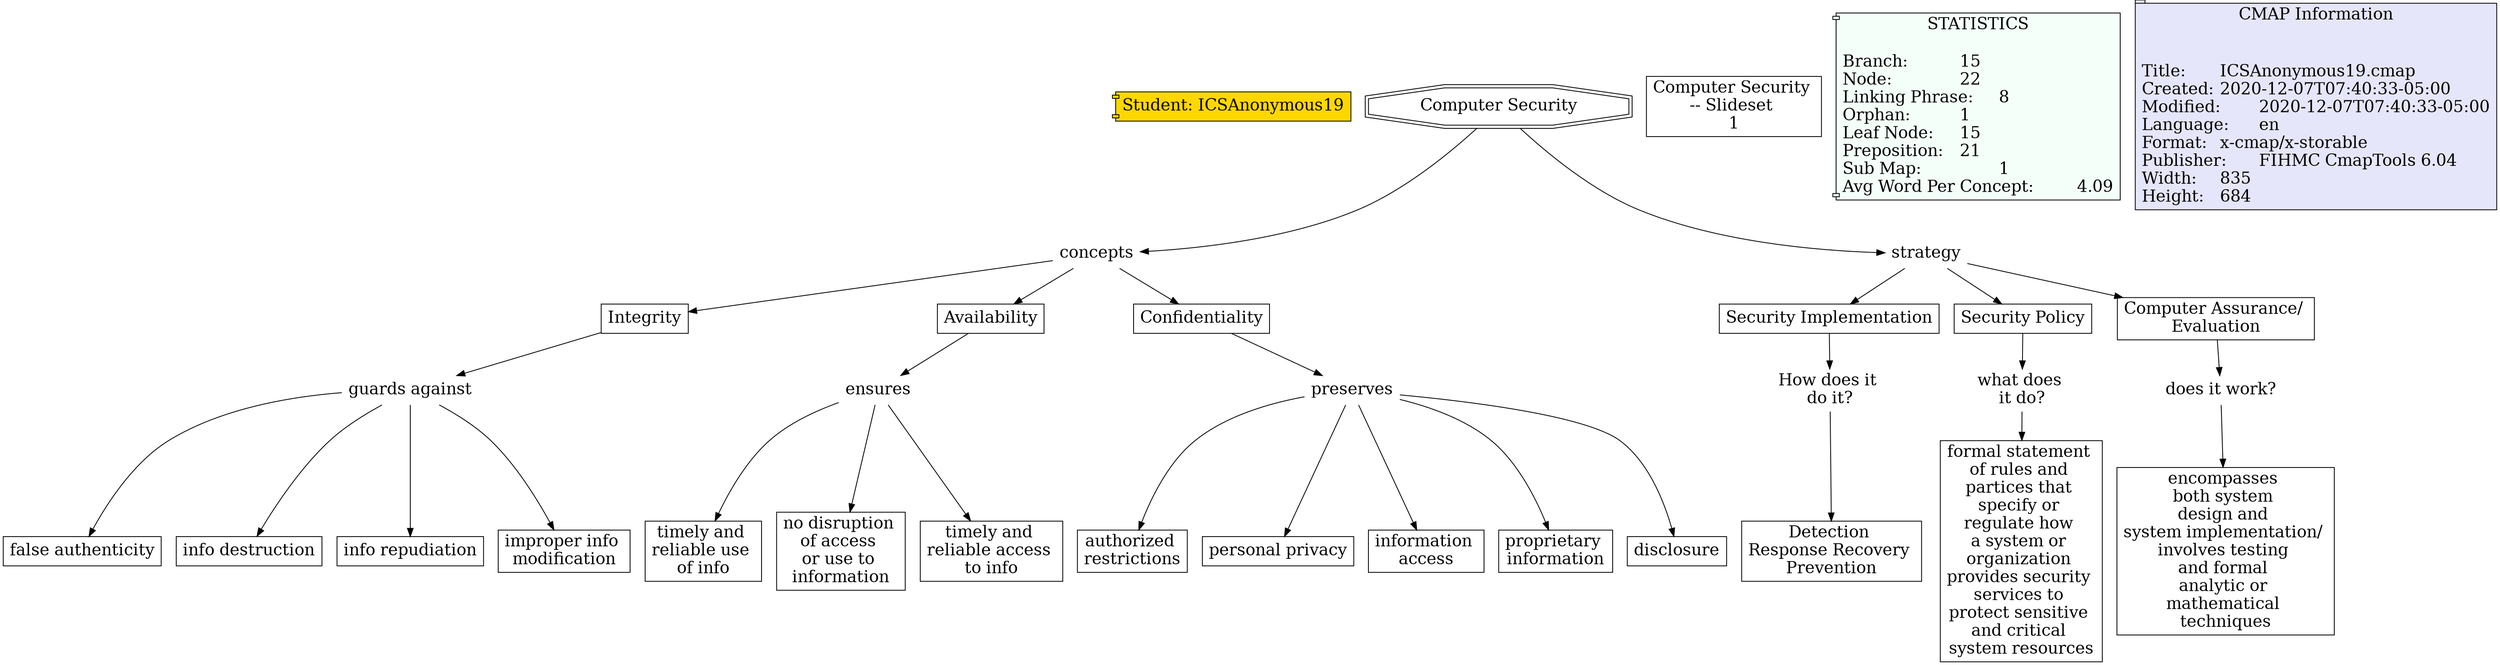// The Round Table
digraph {
	Student [label="Student: ICSAnonymous19" fillcolor=gold fontsize=20 shape=component style=filled]
	"1RQ0J88B6-1V8G0JR-VV" [label=concepts fontsize=20 shape=none]
	"1RQ0J82PG-1W7J9WQ-T5" [label=Integrity fillcolor=white fontsize=20 shape=rect style=filled]
	"1RQ0J88B6-1V8G0JR-VV" -> "1RQ0J82PG-1W7J9WQ-T5" [constraint=true]
	"1RQ0JX4RN-1THLDZ8-2MK" [label=ensures fontsize=20 shape=none]
	"1RQ0K6R8B-1MPP9TZ-3BN" [label="timely and 
reliable use 
of info" fillcolor=white fontsize=20 shape=rect style=filled]
	"1RQ0JX4RN-1THLDZ8-2MK" -> "1RQ0K6R8B-1MPP9TZ-3BN" [constraint=true]
	"1RQ0JX4RN-1THLDZ8-2MK" [label=ensures fontsize=20 shape=none]
	"1RQ0K78FR-2687C3N-3D5" [label="no disruption 
of access 
or use to 
information" fillcolor=white fontsize=20 shape=rect style=filled]
	"1RQ0JX4RN-1THLDZ8-2MK" -> "1RQ0K78FR-2687C3N-3D5" [constraint=true]
	"1RQ0JWBX1-TV3R0P-2JZ" [label=preserves fontsize=20 shape=none]
	"1RQ0JWBX1-10SZFXS-2JW" [label="authorized 
restrictions" fillcolor=white fontsize=20 shape=rect style=filled]
	"1RQ0JWBX1-TV3R0P-2JZ" -> "1RQ0JWBX1-10SZFXS-2JW" [constraint=true]
	"1RQ0JX4RN-1THLDZ8-2MK" [label=ensures fontsize=20 shape=none]
	"1RQ0JX4RN-274QQSZ-2MG" [label="timely and 
reliable access 
to info" fillcolor=white fontsize=20 shape=rect style=filled]
	"1RQ0JX4RN-1THLDZ8-2MK" -> "1RQ0JX4RN-274QQSZ-2MG" [constraint=true]
	"1RQ0JD70G-1HKV0Q3-127" [label="Security Implementation
" fillcolor=white fontsize=20 shape=rect style=filled]
	"1RQ0JJT52-MGYG7V-1G6" [label="How does it 
do it?" fontsize=20 shape=none]
	"1RQ0JD70G-1HKV0Q3-127" -> "1RQ0JJT52-MGYG7V-1G6" [constraint=true]
	"1RQ0JV0RC-7PVRSR-2GM" [label=Availability fillcolor=white fontsize=20 shape=rect style=filled]
	"1RQ0JX4RN-1THLDZ8-2MK" [label=ensures fontsize=20 shape=none]
	"1RQ0JV0RC-7PVRSR-2GM" -> "1RQ0JX4RN-1THLDZ8-2MK" [constraint=true]
	"1RQ0J5SBH-1T3LK06-MX" [label=strategy fontsize=20 shape=none]
	"1RQ0JD70G-1HKV0Q3-127" [label="Security Implementation
" fillcolor=white fontsize=20 shape=rect style=filled]
	"1RQ0J5SBH-1T3LK06-MX" -> "1RQ0JD70G-1HKV0Q3-127" [constraint=true]
	"1RQ0J82PG-1W7J9WQ-T5" [label=Integrity fillcolor=white fontsize=20 shape=rect style=filled]
	"1RQ0JWYF5-1BQLHH1-2LJ" [label="guards against
" fontsize=20 shape=none]
	"1RQ0J82PG-1W7J9WQ-T5" -> "1RQ0JWYF5-1BQLHH1-2LJ" [constraint=true]
	"1RQ0J5CP0-13Y67GZ-MG" [label="Security Policy
" fillcolor=white fontsize=20 shape=rect style=filled]
	"1RQ0JJ0G3-17LCYP-1DK" [label="what does 
it do?" fontsize=20 shape=none]
	"1RQ0J5CP0-13Y67GZ-MG" -> "1RQ0JJ0G3-17LCYP-1DK" [constraint=true]
	"1RQ0J88B6-1V8G0JR-VV" [label=concepts fontsize=20 shape=none]
	"1RQ0JV6RV-1642FHC-2H4" [label=Confidentiality fillcolor=white fontsize=20 shape=rect style=filled]
	"1RQ0J88B6-1V8G0JR-VV" -> "1RQ0JV6RV-1642FHC-2H4" [constraint=true]
	"1RQ0JWYF5-1BQLHH1-2LJ" [label="guards against
" fontsize=20 shape=none]
	"1RQ0K4W3X-28JQ2GH-34J" [label="false authenticity
" fillcolor=white fontsize=20 shape=rect style=filled]
	"1RQ0JWYF5-1BQLHH1-2LJ" -> "1RQ0K4W3X-28JQ2GH-34J" [constraint=true]
	"1RQ0JWBX1-TV3R0P-2JZ" [label=preserves fontsize=20 shape=none]
	"1RQ0K0CHD-29YW8QM-2RV" [label="personal privacy
" fillcolor=white fontsize=20 shape=rect style=filled]
	"1RQ0JWBX1-TV3R0P-2JZ" -> "1RQ0K0CHD-29YW8QM-2RV" [constraint=true]
	"1RQ0JWBX1-TV3R0P-2JZ" [label=preserves fontsize=20 shape=none]
	"1RQ0JZFQQ-1PGD3BF-2PV" [label="information 
access" fillcolor=white fontsize=20 shape=rect style=filled]
	"1RQ0JWBX1-TV3R0P-2JZ" -> "1RQ0JZFQQ-1PGD3BF-2PV" [constraint=true]
	"1RQ0JWBX1-TV3R0P-2JZ" [label=preserves fontsize=20 shape=none]
	"1RQ0K0QR5-8K3L2R-2SW" [label="proprietary 
information" fillcolor=white fontsize=20 shape=rect style=filled]
	"1RQ0JWBX1-TV3R0P-2JZ" -> "1RQ0K0QR5-8K3L2R-2SW" [constraint=true]
	"1RQ0HWS12-1PLH2MP-HC" [label="Computer Security
" fillcolor=white fontsize=20 shape=doubleoctagon style=filled]
	"1RQ0J88B6-1V8G0JR-VV" [label=concepts fontsize=20 shape=none]
	"1RQ0HWS12-1PLH2MP-HC" -> "1RQ0J88B6-1V8G0JR-VV" [constraint=true]
	"1RQ0JWYF5-1BQLHH1-2LJ" [label="guards against
" fontsize=20 shape=none]
	"1RQ0K2HH3-1Y5RN7S-2WS" [label="info destruction
" fillcolor=white fontsize=20 shape=rect style=filled]
	"1RQ0JWYF5-1BQLHH1-2LJ" -> "1RQ0K2HH3-1Y5RN7S-2WS" [constraint=true]
	"1RQ0JK646-1TL8WT4-1HN" [label="does it work?
" fontsize=20 shape=none]
	"1RQ0JK28Q-VX3P8G-1HD" [label="encompasses 
both system 
design and 
system implementation/ 
involves testing 
and formal 
analytic or 
mathematical 
techniques" fillcolor=white fontsize=20 shape=rect style=filled]
	"1RQ0JK646-1TL8WT4-1HN" -> "1RQ0JK28Q-VX3P8G-1HD" [constraint=true]
	"1RQ0J88B6-1V8G0JR-VV" [label=concepts fontsize=20 shape=none]
	"1RQ0JV0RC-7PVRSR-2GM" [label=Availability fillcolor=white fontsize=20 shape=rect style=filled]
	"1RQ0J88B6-1V8G0JR-VV" -> "1RQ0JV0RC-7PVRSR-2GM" [constraint=true]
	"1RQ0JJ0G3-17LCYP-1DK" [label="what does 
it do?" fontsize=20 shape=none]
	"1RQ0JHV4T-1MMKXXZ-1D8" [label="formal statement 
of rules and 
partices that 
specify or 
regulate how 
a system or 
organization 
provides security 
services to 
protect sensitive 
and critical 
system resources
" fillcolor=white fontsize=20 shape=rect style=filled]
	"1RQ0JJ0G3-17LCYP-1DK" -> "1RQ0JHV4T-1MMKXXZ-1D8" [constraint=true]
	"1RQ0JV6RV-1642FHC-2H4" [label=Confidentiality fillcolor=white fontsize=20 shape=rect style=filled]
	"1RQ0JWBX1-TV3R0P-2JZ" [label=preserves fontsize=20 shape=none]
	"1RQ0JV6RV-1642FHC-2H4" -> "1RQ0JWBX1-TV3R0P-2JZ" [constraint=true]
	"1RQ0JWBX1-TV3R0P-2JZ" [label=preserves fontsize=20 shape=none]
	"1RQ0JZSMY-19CFD7X-2QY" [label=disclosure fillcolor=white fontsize=20 shape=rect style=filled]
	"1RQ0JWBX1-TV3R0P-2JZ" -> "1RQ0JZSMY-19CFD7X-2QY" [constraint=true]
	"1RQ0J5SBH-1T3LK06-MX" [label=strategy fontsize=20 shape=none]
	"1RQ0J5CP0-13Y67GZ-MG" [label="Security Policy
" fillcolor=white fontsize=20 shape=rect style=filled]
	"1RQ0J5SBH-1T3LK06-MX" -> "1RQ0J5CP0-13Y67GZ-MG" [constraint=true]
	"1RQ0JJT52-MGYG7V-1G6" [label="How does it 
do it?" fontsize=20 shape=none]
	"1RQ0JJCST-1V1N2CX-1FP" [label="Detection 
Response Recovery 
Prevention" fillcolor=white fontsize=20 shape=rect style=filled]
	"1RQ0JJT52-MGYG7V-1G6" -> "1RQ0JJCST-1V1N2CX-1FP" [constraint=true]
	"1RQ0JWYF5-1BQLHH1-2LJ" [label="guards against
" fontsize=20 shape=none]
	"1RQ0K3091-TSXYTX-2XT" [label="info repudiation
" fillcolor=white fontsize=20 shape=rect style=filled]
	"1RQ0JWYF5-1BQLHH1-2LJ" -> "1RQ0K3091-TSXYTX-2XT" [constraint=true]
	"1RQ0JD8K2-2460JFF-12C" [label="Computer Assurance/ 
Evaluation" fillcolor=white fontsize=20 shape=rect style=filled]
	"1RQ0JK646-1TL8WT4-1HN" [label="does it work?
" fontsize=20 shape=none]
	"1RQ0JD8K2-2460JFF-12C" -> "1RQ0JK646-1TL8WT4-1HN" [constraint=true]
	"1RQ0J5SBH-1T3LK06-MX" [label=strategy fontsize=20 shape=none]
	"1RQ0JD8K2-2460JFF-12C" [label="Computer Assurance/ 
Evaluation" fillcolor=white fontsize=20 shape=rect style=filled]
	"1RQ0J5SBH-1T3LK06-MX" -> "1RQ0JD8K2-2460JFF-12C" [constraint=true]
	"1RQ0HWS12-1PLH2MP-HC" [label="Computer Security
" fillcolor=white fontsize=20 shape=doubleoctagon style=filled]
	"1RQ0J5SBH-1T3LK06-MX" [label=strategy fontsize=20 shape=none]
	"1RQ0HWS12-1PLH2MP-HC" -> "1RQ0J5SBH-1T3LK06-MX" [constraint=true]
	"1RQ0JWYF5-1BQLHH1-2LJ" [label="guards against
" fontsize=20 shape=none]
	"1RQ0JWYF5-2BXYLWP-2LF" [label="improper info 
modification" fillcolor=white fontsize=20 shape=rect style=filled]
	"1RQ0JWYF5-1BQLHH1-2LJ" -> "1RQ0JWYF5-2BXYLWP-2LF" [constraint=true]
	"1RQ0HVVTX-F7GF0R-C6" [label="Computer Security 
-- Slideset 
1" fillcolor=white fontsize=20 shape=rect style=filled]
	statictics [label="STATISTICS
\lBranch:		15\lNode:		22\lLinking Phrase:	8\lOrphan:		1\lLeaf Node:	15\lPreposition:	21\lSub Map:		1\lAvg Word Per Concept:	4.09\l" Gsplines=true fillcolor="#F5FFFA" fontsize=20 shape=component style=filled]
	file_info [label="CMAP Information

\lTitle:	ICSAnonymous19.cmap\lCreated:	2020-12-07T07:40:33-05:00\lModified:	2020-12-07T07:40:33-05:00\lLanguage:	en\lFormat:	x-cmap/x-storable\lPublisher:	FIHMC CmapTools 6.04\lWidth:	835\lHeight:	684\l" Gsplines=true fillcolor="#E6E6FA" fontsize=20 shape=tab style=filled]
}
